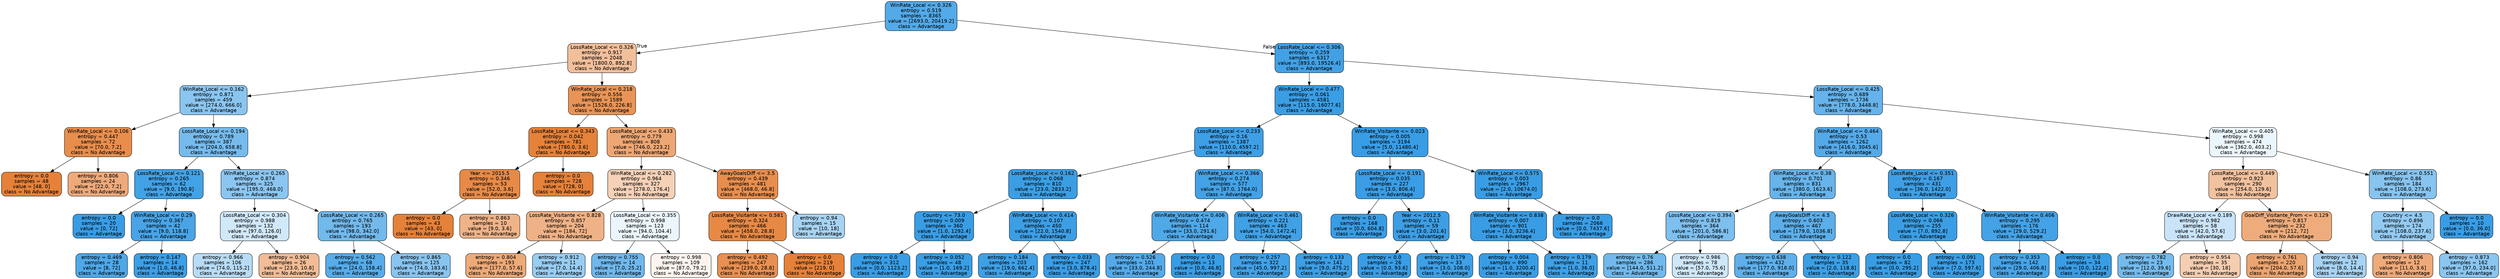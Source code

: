 digraph Tree {
node [shape=box, style="filled, rounded", color="black", fontname="helvetica"] ;
edge [fontname="helvetica"] ;
0 [label="WinRate_Local <= 0.326\nentropy = 0.519\nsamples = 8365\nvalue = [2693.0, 20419.2]\nclass = Advantage", fillcolor="#53aae8"] ;
1 [label="LossRate_Local <= 0.326\nentropy = 0.917\nsamples = 2048\nvalue = [1800.0, 892.8]\nclass = No Advantage", fillcolor="#f2bf9b"] ;
0 -> 1 [labeldistance=2.5, labelangle=45, headlabel="True"] ;
2 [label="WinRate_Local <= 0.162\nentropy = 0.871\nsamples = 459\nvalue = [274.0, 666.0]\nclass = Advantage", fillcolor="#8ac5f0"] ;
1 -> 2 ;
3 [label="WinRate_Local <= 0.106\nentropy = 0.447\nsamples = 72\nvalue = [70.0, 7.2]\nclass = No Advantage", fillcolor="#e88e4d"] ;
2 -> 3 ;
4 [label="entropy = 0.0\nsamples = 48\nvalue = [48, 0]\nclass = No Advantage", fillcolor="#e58139"] ;
3 -> 4 ;
5 [label="entropy = 0.806\nsamples = 24\nvalue = [22.0, 7.2]\nclass = No Advantage", fillcolor="#eeaa7a"] ;
3 -> 5 ;
6 [label="LossRate_Local <= 0.194\nentropy = 0.789\nsamples = 387\nvalue = [204.0, 658.8]\nclass = Advantage", fillcolor="#76bbed"] ;
2 -> 6 ;
7 [label="LossRate_Local <= 0.121\nentropy = 0.265\nsamples = 62\nvalue = [9.0, 190.8]\nclass = Advantage", fillcolor="#42a2e6"] ;
6 -> 7 ;
8 [label="entropy = 0.0\nsamples = 20\nvalue = [0, 72]\nclass = Advantage", fillcolor="#399de5"] ;
7 -> 8 ;
9 [label="WinRate_Local <= 0.29\nentropy = 0.367\nsamples = 42\nvalue = [9.0, 118.8]\nclass = Advantage", fillcolor="#48a4e7"] ;
7 -> 9 ;
10 [label="entropy = 0.469\nsamples = 28\nvalue = [8, 72]\nclass = Advantage", fillcolor="#4fa8e8"] ;
9 -> 10 ;
11 [label="entropy = 0.147\nsamples = 14\nvalue = [1.0, 46.8]\nclass = Advantage", fillcolor="#3d9fe6"] ;
9 -> 11 ;
12 [label="WinRate_Local <= 0.265\nentropy = 0.874\nsamples = 325\nvalue = [195.0, 468.0]\nclass = Advantage", fillcolor="#8bc6f0"] ;
6 -> 12 ;
13 [label="LossRate_Local <= 0.304\nentropy = 0.988\nsamples = 132\nvalue = [97.0, 126.0]\nclass = Advantage", fillcolor="#d1e8f9"] ;
12 -> 13 ;
14 [label="entropy = 0.966\nsamples = 106\nvalue = [74.0, 115.2]\nclass = Advantage", fillcolor="#b8dcf6"] ;
13 -> 14 ;
15 [label="entropy = 0.904\nsamples = 26\nvalue = [23.0, 10.8]\nclass = No Advantage", fillcolor="#f1bc96"] ;
13 -> 15 ;
16 [label="LossRate_Local <= 0.265\nentropy = 0.765\nsamples = 193\nvalue = [98.0, 342.0]\nclass = Advantage", fillcolor="#72b9ec"] ;
12 -> 16 ;
17 [label="entropy = 0.562\nsamples = 68\nvalue = [24.0, 158.4]\nclass = Advantage", fillcolor="#57ace9"] ;
16 -> 17 ;
18 [label="entropy = 0.865\nsamples = 125\nvalue = [74.0, 183.6]\nclass = Advantage", fillcolor="#89c4ef"] ;
16 -> 18 ;
19 [label="WinRate_Local <= 0.218\nentropy = 0.556\nsamples = 1589\nvalue = [1526.0, 226.8]\nclass = No Advantage", fillcolor="#e99456"] ;
1 -> 19 ;
20 [label="LossRate_Local <= 0.343\nentropy = 0.042\nsamples = 781\nvalue = [780.0, 3.6]\nclass = No Advantage", fillcolor="#e5823a"] ;
19 -> 20 ;
21 [label="Year <= 2015.5\nentropy = 0.346\nsamples = 53\nvalue = [52.0, 3.6]\nclass = No Advantage", fillcolor="#e78a47"] ;
20 -> 21 ;
22 [label="entropy = 0.0\nsamples = 43\nvalue = [43, 0]\nclass = No Advantage", fillcolor="#e58139"] ;
21 -> 22 ;
23 [label="entropy = 0.863\nsamples = 10\nvalue = [9.0, 3.6]\nclass = No Advantage", fillcolor="#efb388"] ;
21 -> 23 ;
24 [label="entropy = 0.0\nsamples = 728\nvalue = [728, 0]\nclass = No Advantage", fillcolor="#e58139"] ;
20 -> 24 ;
25 [label="LossRate_Local <= 0.433\nentropy = 0.779\nsamples = 808\nvalue = [746.0, 223.2]\nclass = No Advantage", fillcolor="#eda774"] ;
19 -> 25 ;
26 [label="WinRate_Local <= 0.282\nentropy = 0.964\nsamples = 327\nvalue = [278.0, 176.4]\nclass = No Advantage", fillcolor="#f5d1b7"] ;
25 -> 26 ;
27 [label="LossRate_Visitante <= 0.828\nentropy = 0.857\nsamples = 204\nvalue = [184, 72]\nclass = No Advantage", fillcolor="#efb286"] ;
26 -> 27 ;
28 [label="entropy = 0.804\nsamples = 193\nvalue = [177.0, 57.6]\nclass = No Advantage", fillcolor="#edaa79"] ;
27 -> 28 ;
29 [label="entropy = 0.912\nsamples = 11\nvalue = [7.0, 14.4]\nclass = Advantage", fillcolor="#99cdf2"] ;
27 -> 29 ;
30 [label="LossRate_Local <= 0.355\nentropy = 0.998\nsamples = 123\nvalue = [94.0, 104.4]\nclass = Advantage", fillcolor="#ebf5fc"] ;
26 -> 30 ;
31 [label="entropy = 0.755\nsamples = 14\nvalue = [7.0, 25.2]\nclass = Advantage", fillcolor="#70b8ec"] ;
30 -> 31 ;
32 [label="entropy = 0.998\nsamples = 109\nvalue = [87.0, 79.2]\nclass = No Advantage", fillcolor="#fdf4ed"] ;
30 -> 32 ;
33 [label="AwayGoalsDiff <= 3.5\nentropy = 0.439\nsamples = 481\nvalue = [468.0, 46.8]\nclass = No Advantage", fillcolor="#e88e4d"] ;
25 -> 33 ;
34 [label="LossRate_Visitante <= 0.581\nentropy = 0.324\nsamples = 466\nvalue = [458.0, 28.8]\nclass = No Advantage", fillcolor="#e78945"] ;
33 -> 34 ;
35 [label="entropy = 0.492\nsamples = 247\nvalue = [239.0, 28.8]\nclass = No Advantage", fillcolor="#e89051"] ;
34 -> 35 ;
36 [label="entropy = 0.0\nsamples = 219\nvalue = [219, 0]\nclass = No Advantage", fillcolor="#e58139"] ;
34 -> 36 ;
37 [label="entropy = 0.94\nsamples = 15\nvalue = [10, 18]\nclass = Advantage", fillcolor="#a7d3f3"] ;
33 -> 37 ;
38 [label="LossRate_Local <= 0.306\nentropy = 0.259\nsamples = 6317\nvalue = [893.0, 19526.4]\nclass = Advantage", fillcolor="#42a1e6"] ;
0 -> 38 [labeldistance=2.5, labelangle=-45, headlabel="False"] ;
39 [label="WinRate_Local <= 0.477\nentropy = 0.061\nsamples = 4581\nvalue = [115.0, 16077.6]\nclass = Advantage", fillcolor="#3a9ee5"] ;
38 -> 39 ;
40 [label="LossRate_Local <= 0.233\nentropy = 0.16\nsamples = 1387\nvalue = [110.0, 4597.2]\nclass = Advantage", fillcolor="#3e9fe6"] ;
39 -> 40 ;
41 [label="LossRate_Local <= 0.162\nentropy = 0.068\nsamples = 810\nvalue = [23.0, 2833.2]\nclass = Advantage", fillcolor="#3b9ee5"] ;
40 -> 41 ;
42 [label="Country <= 73.0\nentropy = 0.009\nsamples = 360\nvalue = [1.0, 1292.4]\nclass = Advantage", fillcolor="#399de5"] ;
41 -> 42 ;
43 [label="entropy = 0.0\nsamples = 312\nvalue = [0.0, 1123.2]\nclass = Advantage", fillcolor="#399de5"] ;
42 -> 43 ;
44 [label="entropy = 0.052\nsamples = 48\nvalue = [1.0, 169.2]\nclass = Advantage", fillcolor="#3a9ee5"] ;
42 -> 44 ;
45 [label="WinRate_Local <= 0.414\nentropy = 0.107\nsamples = 450\nvalue = [22.0, 1540.8]\nclass = Advantage", fillcolor="#3c9ee5"] ;
41 -> 45 ;
46 [label="entropy = 0.184\nsamples = 203\nvalue = [19.0, 662.4]\nclass = Advantage", fillcolor="#3fa0e6"] ;
45 -> 46 ;
47 [label="entropy = 0.033\nsamples = 247\nvalue = [3.0, 878.4]\nclass = Advantage", fillcolor="#3a9de5"] ;
45 -> 47 ;
48 [label="WinRate_Local <= 0.366\nentropy = 0.274\nsamples = 577\nvalue = [87.0, 1764.0]\nclass = Advantage", fillcolor="#43a2e6"] ;
40 -> 48 ;
49 [label="WinRate_Visitante <= 0.406\nentropy = 0.474\nsamples = 114\nvalue = [33.0, 291.6]\nclass = Advantage", fillcolor="#4fa8e8"] ;
48 -> 49 ;
50 [label="entropy = 0.526\nsamples = 101\nvalue = [33.0, 244.8]\nclass = Advantage", fillcolor="#54aae9"] ;
49 -> 50 ;
51 [label="entropy = 0.0\nsamples = 13\nvalue = [0.0, 46.8]\nclass = Advantage", fillcolor="#399de5"] ;
49 -> 51 ;
52 [label="WinRate_Local <= 0.461\nentropy = 0.221\nsamples = 463\nvalue = [54.0, 1472.4]\nclass = Advantage", fillcolor="#40a1e6"] ;
48 -> 52 ;
53 [label="entropy = 0.257\nsamples = 322\nvalue = [45.0, 997.2]\nclass = Advantage", fillcolor="#42a1e6"] ;
52 -> 53 ;
54 [label="entropy = 0.133\nsamples = 141\nvalue = [9.0, 475.2]\nclass = Advantage", fillcolor="#3d9fe5"] ;
52 -> 54 ;
55 [label="WinRate_Visitante <= 0.023\nentropy = 0.005\nsamples = 3194\nvalue = [5.0, 11480.4]\nclass = Advantage", fillcolor="#399de5"] ;
39 -> 55 ;
56 [label="LossRate_Local <= 0.191\nentropy = 0.035\nsamples = 227\nvalue = [3.0, 806.4]\nclass = Advantage", fillcolor="#3a9de5"] ;
55 -> 56 ;
57 [label="entropy = 0.0\nsamples = 168\nvalue = [0.0, 604.8]\nclass = Advantage", fillcolor="#399de5"] ;
56 -> 57 ;
58 [label="Year <= 2012.5\nentropy = 0.11\nsamples = 59\nvalue = [3.0, 201.6]\nclass = Advantage", fillcolor="#3c9ee5"] ;
56 -> 58 ;
59 [label="entropy = 0.0\nsamples = 26\nvalue = [0.0, 93.6]\nclass = Advantage", fillcolor="#399de5"] ;
58 -> 59 ;
60 [label="entropy = 0.179\nsamples = 33\nvalue = [3.0, 108.0]\nclass = Advantage", fillcolor="#3ea0e6"] ;
58 -> 60 ;
61 [label="WinRate_Local <= 0.575\nentropy = 0.003\nsamples = 2967\nvalue = [2.0, 10674.0]\nclass = Advantage", fillcolor="#399de5"] ;
55 -> 61 ;
62 [label="WinRate_Visitante <= 0.838\nentropy = 0.007\nsamples = 901\nvalue = [2.0, 3236.4]\nclass = Advantage", fillcolor="#399de5"] ;
61 -> 62 ;
63 [label="entropy = 0.004\nsamples = 890\nvalue = [1.0, 3200.4]\nclass = Advantage", fillcolor="#399de5"] ;
62 -> 63 ;
64 [label="entropy = 0.179\nsamples = 11\nvalue = [1.0, 36.0]\nclass = Advantage", fillcolor="#3ea0e6"] ;
62 -> 64 ;
65 [label="entropy = 0.0\nsamples = 2066\nvalue = [0.0, 7437.6]\nclass = Advantage", fillcolor="#399de5"] ;
61 -> 65 ;
66 [label="LossRate_Local <= 0.425\nentropy = 0.689\nsamples = 1736\nvalue = [778.0, 3448.8]\nclass = Advantage", fillcolor="#66b3eb"] ;
38 -> 66 ;
67 [label="WinRate_Local <= 0.464\nentropy = 0.53\nsamples = 1262\nvalue = [416.0, 3045.6]\nclass = Advantage", fillcolor="#54aae9"] ;
66 -> 67 ;
68 [label="WinRate_Local <= 0.38\nentropy = 0.701\nsamples = 831\nvalue = [380.0, 1623.6]\nclass = Advantage", fillcolor="#67b4eb"] ;
67 -> 68 ;
69 [label="LossRate_Local <= 0.394\nentropy = 0.819\nsamples = 364\nvalue = [201.0, 586.8]\nclass = Advantage", fillcolor="#7dbfee"] ;
68 -> 69 ;
70 [label="entropy = 0.76\nsamples = 286\nvalue = [144.0, 511.2]\nclass = Advantage", fillcolor="#71b9ec"] ;
69 -> 70 ;
71 [label="entropy = 0.986\nsamples = 78\nvalue = [57.0, 75.6]\nclass = Advantage", fillcolor="#cee7f9"] ;
69 -> 71 ;
72 [label="AwayGoalsDiff <= 4.5\nentropy = 0.603\nsamples = 467\nvalue = [179.0, 1036.8]\nclass = Advantage", fillcolor="#5baee9"] ;
68 -> 72 ;
73 [label="entropy = 0.638\nsamples = 432\nvalue = [177.0, 918.0]\nclass = Advantage", fillcolor="#5fb0ea"] ;
72 -> 73 ;
74 [label="entropy = 0.122\nsamples = 35\nvalue = [2.0, 118.8]\nclass = Advantage", fillcolor="#3c9fe5"] ;
72 -> 74 ;
75 [label="LossRate_Local <= 0.351\nentropy = 0.167\nsamples = 431\nvalue = [36.0, 1422.0]\nclass = Advantage", fillcolor="#3e9fe6"] ;
67 -> 75 ;
76 [label="LossRate_Local <= 0.326\nentropy = 0.066\nsamples = 255\nvalue = [7.0, 892.8]\nclass = Advantage", fillcolor="#3b9ee5"] ;
75 -> 76 ;
77 [label="entropy = 0.0\nsamples = 82\nvalue = [0.0, 295.2]\nclass = Advantage", fillcolor="#399de5"] ;
76 -> 77 ;
78 [label="entropy = 0.091\nsamples = 173\nvalue = [7.0, 597.6]\nclass = Advantage", fillcolor="#3b9ee5"] ;
76 -> 78 ;
79 [label="WinRate_Visitante <= 0.406\nentropy = 0.295\nsamples = 176\nvalue = [29.0, 529.2]\nclass = Advantage", fillcolor="#44a2e6"] ;
75 -> 79 ;
80 [label="entropy = 0.353\nsamples = 142\nvalue = [29.0, 406.8]\nclass = Advantage", fillcolor="#47a4e7"] ;
79 -> 80 ;
81 [label="entropy = 0.0\nsamples = 34\nvalue = [0.0, 122.4]\nclass = Advantage", fillcolor="#399de5"] ;
79 -> 81 ;
82 [label="WinRate_Local <= 0.405\nentropy = 0.998\nsamples = 474\nvalue = [362.0, 403.2]\nclass = Advantage", fillcolor="#ebf5fc"] ;
66 -> 82 ;
83 [label="LossRate_Local <= 0.449\nentropy = 0.923\nsamples = 290\nvalue = [254.0, 129.6]\nclass = No Advantage", fillcolor="#f2c19e"] ;
82 -> 83 ;
84 [label="DrawRate_Local <= 0.189\nentropy = 0.982\nsamples = 58\nvalue = [42.0, 57.6]\nclass = Advantage", fillcolor="#c9e4f8"] ;
83 -> 84 ;
85 [label="entropy = 0.782\nsamples = 23\nvalue = [12.0, 39.6]\nclass = Advantage", fillcolor="#75bbed"] ;
84 -> 85 ;
86 [label="entropy = 0.954\nsamples = 35\nvalue = [30, 18]\nclass = No Advantage", fillcolor="#f5cdb0"] ;
84 -> 86 ;
87 [label="GoalDiff_Visitante_Prom <= 0.129\nentropy = 0.817\nsamples = 232\nvalue = [212, 72]\nclass = No Advantage", fillcolor="#eeac7c"] ;
83 -> 87 ;
88 [label="entropy = 0.761\nsamples = 220\nvalue = [204.0, 57.6]\nclass = No Advantage", fillcolor="#eca571"] ;
87 -> 88 ;
89 [label="entropy = 0.94\nsamples = 12\nvalue = [8.0, 14.4]\nclass = Advantage", fillcolor="#a7d3f3"] ;
87 -> 89 ;
90 [label="WinRate_Local <= 0.551\nentropy = 0.86\nsamples = 184\nvalue = [108.0, 273.6]\nclass = Advantage", fillcolor="#87c4ef"] ;
82 -> 90 ;
91 [label="Country <= 4.5\nentropy = 0.896\nsamples = 174\nvalue = [108.0, 237.6]\nclass = Advantage", fillcolor="#93caf1"] ;
90 -> 91 ;
92 [label="entropy = 0.806\nsamples = 12\nvalue = [11.0, 3.6]\nclass = No Advantage", fillcolor="#eeaa7a"] ;
91 -> 92 ;
93 [label="entropy = 0.873\nsamples = 162\nvalue = [97.0, 234.0]\nclass = Advantage", fillcolor="#8bc6f0"] ;
91 -> 93 ;
94 [label="entropy = 0.0\nsamples = 10\nvalue = [0.0, 36.0]\nclass = Advantage", fillcolor="#399de5"] ;
90 -> 94 ;
}